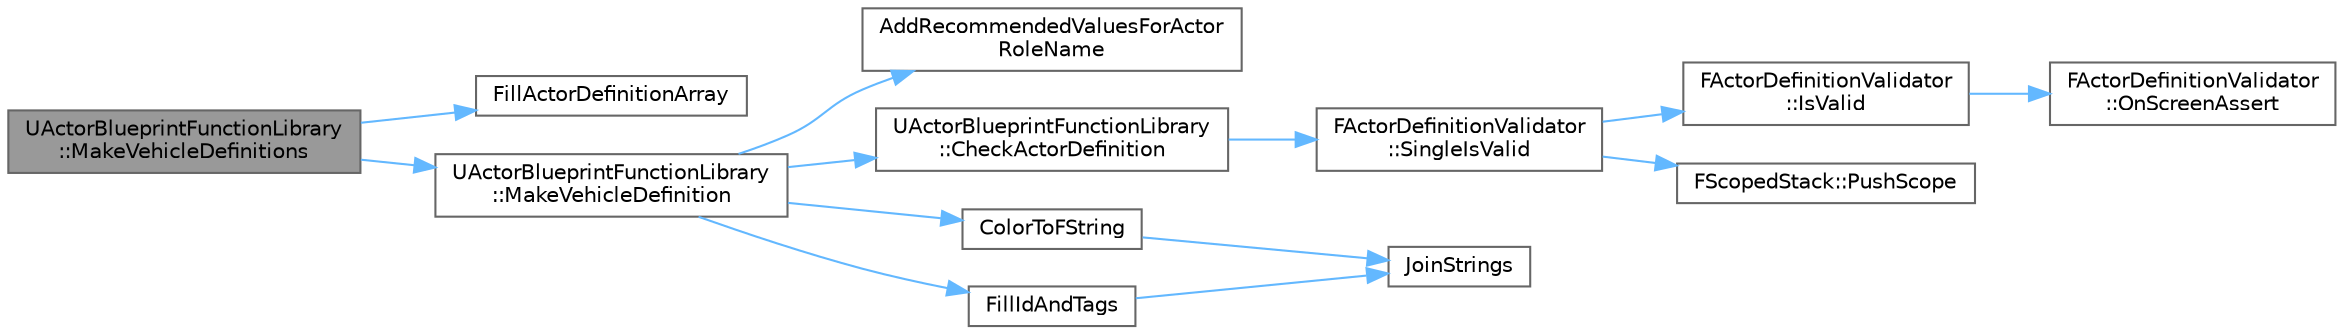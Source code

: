 digraph "UActorBlueprintFunctionLibrary::MakeVehicleDefinitions"
{
 // INTERACTIVE_SVG=YES
 // LATEX_PDF_SIZE
  bgcolor="transparent";
  edge [fontname=Helvetica,fontsize=10,labelfontname=Helvetica,labelfontsize=10];
  node [fontname=Helvetica,fontsize=10,shape=box,height=0.2,width=0.4];
  rankdir="LR";
  Node1 [id="Node000001",label="UActorBlueprintFunctionLibrary\l::MakeVehicleDefinitions",height=0.2,width=0.4,color="gray40", fillcolor="grey60", style="filled", fontcolor="black",tooltip=" "];
  Node1 -> Node2 [id="edge1_Node000001_Node000002",color="steelblue1",style="solid",tooltip=" "];
  Node2 [id="Node000002",label="FillActorDefinitionArray",height=0.2,width=0.4,color="grey40", fillcolor="white", style="filled",URL="$dd/d08/ActorBlueprintFunctionLibrary_8cpp.html#acf48d935424531bb1f10132f7316326f",tooltip=" "];
  Node1 -> Node3 [id="edge2_Node000001_Node000003",color="steelblue1",style="solid",tooltip=" "];
  Node3 [id="Node000003",label="UActorBlueprintFunctionLibrary\l::MakeVehicleDefinition",height=0.2,width=0.4,color="grey40", fillcolor="white", style="filled",URL="$dd/da3/classUActorBlueprintFunctionLibrary.html#a5e83afa97bb195943c3a8a3b9a897c87",tooltip=" "];
  Node3 -> Node4 [id="edge3_Node000003_Node000004",color="steelblue1",style="solid",tooltip=" "];
  Node4 [id="Node000004",label="AddRecommendedValuesForActor\lRoleName",height=0.2,width=0.4,color="grey40", fillcolor="white", style="filled",URL="$dd/d08/ActorBlueprintFunctionLibrary_8cpp.html#aa78370da636cce42456e98d7c2c570cb",tooltip=" "];
  Node3 -> Node5 [id="edge4_Node000003_Node000005",color="steelblue1",style="solid",tooltip=" "];
  Node5 [id="Node000005",label="UActorBlueprintFunctionLibrary\l::CheckActorDefinition",height=0.2,width=0.4,color="grey40", fillcolor="white", style="filled",URL="$dd/da3/classUActorBlueprintFunctionLibrary.html#afa4aba6393bb016000f71bd60d2e2f12",tooltip="Return whether the actor definition is valid. Prints all the errors found."];
  Node5 -> Node6 [id="edge5_Node000005_Node000006",color="steelblue1",style="solid",tooltip=" "];
  Node6 [id="Node000006",label="FActorDefinitionValidator\l::SingleIsValid",height=0.2,width=0.4,color="grey40", fillcolor="white", style="filled",URL="$dd/d10/classFActorDefinitionValidator.html#a2dbfbc4af402b42b6c351adf8f9e4ebd",tooltip="Validate ActorDefinition and display messages on error."];
  Node6 -> Node7 [id="edge6_Node000006_Node000007",color="steelblue1",style="solid",tooltip=" "];
  Node7 [id="Node000007",label="FActorDefinitionValidator\l::IsValid",height=0.2,width=0.4,color="grey40", fillcolor="white", style="filled",URL="$dd/d10/classFActorDefinitionValidator.html#a4079e0ecc2f4724dac9ec84d39c14e0b",tooltip=" "];
  Node7 -> Node8 [id="edge7_Node000007_Node000008",color="steelblue1",style="solid",tooltip=" "];
  Node8 [id="Node000008",label="FActorDefinitionValidator\l::OnScreenAssert",height=0.2,width=0.4,color="grey40", fillcolor="white", style="filled",URL="$dd/d10/classFActorDefinitionValidator.html#a1a9cb1a9ebc0fe33d2e1afa9ba070b42",tooltip="If Predicate is false, print an error message."];
  Node6 -> Node9 [id="edge8_Node000006_Node000009",color="steelblue1",style="solid",tooltip=" "];
  Node9 [id="Node000009",label="FScopedStack::PushScope",height=0.2,width=0.4,color="grey40", fillcolor="white", style="filled",URL="$d0/d93/classFScopedStack.html#a13ceb40b7471d2694408ddcbc55073f1",tooltip="Push this scope into the stack."];
  Node3 -> Node10 [id="edge9_Node000003_Node000010",color="steelblue1",style="solid",tooltip=" "];
  Node10 [id="Node000010",label="ColorToFString",height=0.2,width=0.4,color="grey40", fillcolor="white", style="filled",URL="$dd/d08/ActorBlueprintFunctionLibrary_8cpp.html#abe6e727c2c634020223b9825fb484d17",tooltip=" "];
  Node10 -> Node11 [id="edge10_Node000010_Node000011",color="steelblue1",style="solid",tooltip=" "];
  Node11 [id="Node000011",label="JoinStrings",height=0.2,width=0.4,color="grey40", fillcolor="white", style="filled",URL="$dd/d08/ActorBlueprintFunctionLibrary_8cpp.html#a020aba9c95ef055f7da8709737ef5640",tooltip=" "];
  Node3 -> Node12 [id="edge11_Node000003_Node000012",color="steelblue1",style="solid",tooltip=" "];
  Node12 [id="Node000012",label="FillIdAndTags",height=0.2,width=0.4,color="grey40", fillcolor="white", style="filled",URL="$dd/d08/ActorBlueprintFunctionLibrary_8cpp.html#ac988c3d668858d9fd2b0c5b5459a18bb",tooltip="============================================================================"];
  Node12 -> Node11 [id="edge12_Node000012_Node000011",color="steelblue1",style="solid",tooltip=" "];
}
